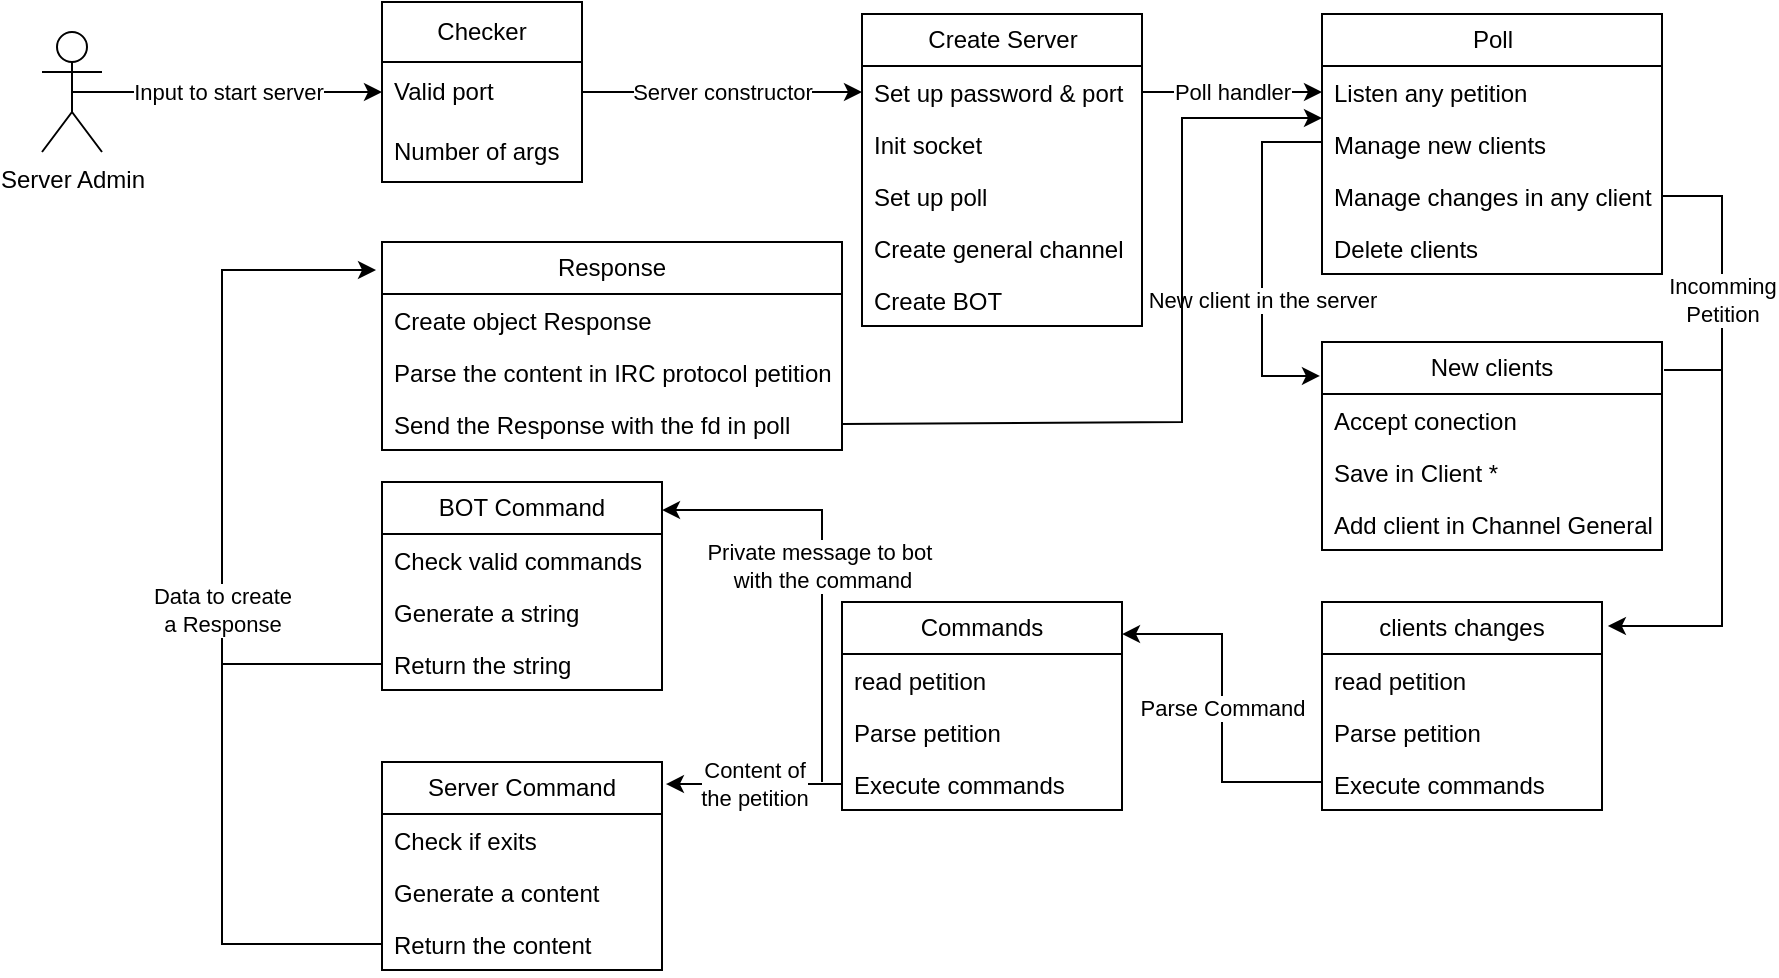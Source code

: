 <mxfile version="23.1.3" type="device" pages="2">
  <diagram name="Page-1" id="c4acf3e9-155e-7222-9cf6-157b1a14988f">
    <mxGraphModel dx="1597" dy="1075" grid="1" gridSize="10" guides="1" tooltips="1" connect="1" arrows="1" fold="1" page="1" pageScale="1" pageWidth="850" pageHeight="1100" background="none" math="0" shadow="0">
      <root>
        <mxCell id="0" />
        <mxCell id="1" parent="0" />
        <mxCell id="jGfTrcdJ5feDMVLRjqWQ-4" value="Checker" style="swimlane;fontStyle=0;childLayout=stackLayout;horizontal=1;startSize=30;horizontalStack=0;resizeParent=1;resizeParentMax=0;resizeLast=0;collapsible=1;marginBottom=0;whiteSpace=wrap;html=1;" parent="1" vertex="1">
          <mxGeometry x="200" width="100" height="90" as="geometry" />
        </mxCell>
        <mxCell id="jGfTrcdJ5feDMVLRjqWQ-5" value="Valid port" style="text;strokeColor=none;fillColor=none;align=left;verticalAlign=middle;spacingLeft=4;spacingRight=4;overflow=hidden;points=[[0,0.5],[1,0.5]];portConstraint=eastwest;rotatable=0;whiteSpace=wrap;html=1;" parent="jGfTrcdJ5feDMVLRjqWQ-4" vertex="1">
          <mxGeometry y="30" width="100" height="30" as="geometry" />
        </mxCell>
        <mxCell id="jGfTrcdJ5feDMVLRjqWQ-6" value="Number of args" style="text;strokeColor=none;fillColor=none;align=left;verticalAlign=middle;spacingLeft=4;spacingRight=4;overflow=hidden;points=[[0,0.5],[1,0.5]];portConstraint=eastwest;rotatable=0;whiteSpace=wrap;html=1;" parent="jGfTrcdJ5feDMVLRjqWQ-4" vertex="1">
          <mxGeometry y="60" width="100" height="30" as="geometry" />
        </mxCell>
        <mxCell id="jGfTrcdJ5feDMVLRjqWQ-9" value="Create Server" style="swimlane;fontStyle=0;childLayout=stackLayout;horizontal=1;startSize=26;fillColor=none;horizontalStack=0;resizeParent=1;resizeParentMax=0;resizeLast=0;collapsible=1;marginBottom=0;html=1;" parent="1" vertex="1">
          <mxGeometry x="440" y="6" width="140" height="156" as="geometry" />
        </mxCell>
        <mxCell id="jGfTrcdJ5feDMVLRjqWQ-10" value="Set up password &amp;amp; port" style="text;strokeColor=none;fillColor=none;align=left;verticalAlign=top;spacingLeft=4;spacingRight=4;overflow=hidden;rotatable=0;points=[[0,0.5],[1,0.5]];portConstraint=eastwest;whiteSpace=wrap;html=1;" parent="jGfTrcdJ5feDMVLRjqWQ-9" vertex="1">
          <mxGeometry y="26" width="140" height="26" as="geometry" />
        </mxCell>
        <mxCell id="jGfTrcdJ5feDMVLRjqWQ-11" value="Init socket" style="text;strokeColor=none;fillColor=none;align=left;verticalAlign=top;spacingLeft=4;spacingRight=4;overflow=hidden;rotatable=0;points=[[0,0.5],[1,0.5]];portConstraint=eastwest;whiteSpace=wrap;html=1;" parent="jGfTrcdJ5feDMVLRjqWQ-9" vertex="1">
          <mxGeometry y="52" width="140" height="26" as="geometry" />
        </mxCell>
        <mxCell id="RbhIO9OzXU249JLlQ2tL-1" value="Set up poll" style="text;strokeColor=none;fillColor=none;align=left;verticalAlign=top;spacingLeft=4;spacingRight=4;overflow=hidden;rotatable=0;points=[[0,0.5],[1,0.5]];portConstraint=eastwest;whiteSpace=wrap;html=1;" vertex="1" parent="jGfTrcdJ5feDMVLRjqWQ-9">
          <mxGeometry y="78" width="140" height="26" as="geometry" />
        </mxCell>
        <mxCell id="RbhIO9OzXU249JLlQ2tL-2" value="Create general channel" style="text;strokeColor=none;fillColor=none;align=left;verticalAlign=top;spacingLeft=4;spacingRight=4;overflow=hidden;rotatable=0;points=[[0,0.5],[1,0.5]];portConstraint=eastwest;whiteSpace=wrap;html=1;" vertex="1" parent="jGfTrcdJ5feDMVLRjqWQ-9">
          <mxGeometry y="104" width="140" height="26" as="geometry" />
        </mxCell>
        <mxCell id="RbhIO9OzXU249JLlQ2tL-3" value="Create BOT" style="text;strokeColor=none;fillColor=none;align=left;verticalAlign=top;spacingLeft=4;spacingRight=4;overflow=hidden;rotatable=0;points=[[0,0.5],[1,0.5]];portConstraint=eastwest;whiteSpace=wrap;html=1;" vertex="1" parent="jGfTrcdJ5feDMVLRjqWQ-9">
          <mxGeometry y="130" width="140" height="26" as="geometry" />
        </mxCell>
        <mxCell id="jGfTrcdJ5feDMVLRjqWQ-13" value="" style="endArrow=classic;html=1;rounded=0;exitX=1;exitY=0.5;exitDx=0;exitDy=0;entryX=0;entryY=0.5;entryDx=0;entryDy=0;" parent="1" source="jGfTrcdJ5feDMVLRjqWQ-5" target="jGfTrcdJ5feDMVLRjqWQ-10" edge="1">
          <mxGeometry relative="1" as="geometry">
            <mxPoint x="310" y="170" as="sourcePoint" />
            <mxPoint x="410" y="170" as="targetPoint" />
          </mxGeometry>
        </mxCell>
        <mxCell id="jGfTrcdJ5feDMVLRjqWQ-14" value="Server constructor" style="edgeLabel;resizable=0;html=1;align=center;verticalAlign=middle;" parent="jGfTrcdJ5feDMVLRjqWQ-13" connectable="0" vertex="1">
          <mxGeometry relative="1" as="geometry" />
        </mxCell>
        <mxCell id="jGfTrcdJ5feDMVLRjqWQ-15" value="Server Admin" style="shape=umlActor;verticalLabelPosition=bottom;verticalAlign=top;html=1;outlineConnect=0;" parent="1" vertex="1">
          <mxGeometry x="30" y="15" width="30" height="60" as="geometry" />
        </mxCell>
        <mxCell id="jGfTrcdJ5feDMVLRjqWQ-16" value="" style="endArrow=classic;html=1;rounded=0;exitX=0.5;exitY=0.5;exitDx=0;exitDy=0;exitPerimeter=0;entryX=0;entryY=0.5;entryDx=0;entryDy=0;" parent="1" source="jGfTrcdJ5feDMVLRjqWQ-15" target="jGfTrcdJ5feDMVLRjqWQ-5" edge="1">
          <mxGeometry relative="1" as="geometry">
            <mxPoint x="380" y="230" as="sourcePoint" />
            <mxPoint x="480" y="230" as="targetPoint" />
          </mxGeometry>
        </mxCell>
        <mxCell id="jGfTrcdJ5feDMVLRjqWQ-17" value="Input to start server" style="edgeLabel;resizable=0;html=1;align=center;verticalAlign=middle;" parent="jGfTrcdJ5feDMVLRjqWQ-16" connectable="0" vertex="1">
          <mxGeometry relative="1" as="geometry" />
        </mxCell>
        <mxCell id="RbhIO9OzXU249JLlQ2tL-15" value="Poll" style="swimlane;fontStyle=0;childLayout=stackLayout;horizontal=1;startSize=26;fillColor=none;horizontalStack=0;resizeParent=1;resizeParentMax=0;resizeLast=0;collapsible=1;marginBottom=0;html=1;" vertex="1" parent="1">
          <mxGeometry x="670" y="6" width="170" height="130" as="geometry" />
        </mxCell>
        <mxCell id="RbhIO9OzXU249JLlQ2tL-16" value="Listen any petition" style="text;strokeColor=none;fillColor=none;align=left;verticalAlign=top;spacingLeft=4;spacingRight=4;overflow=hidden;rotatable=0;points=[[0,0.5],[1,0.5]];portConstraint=eastwest;whiteSpace=wrap;html=1;" vertex="1" parent="RbhIO9OzXU249JLlQ2tL-15">
          <mxGeometry y="26" width="170" height="26" as="geometry" />
        </mxCell>
        <mxCell id="RbhIO9OzXU249JLlQ2tL-17" value="Manage new clients" style="text;strokeColor=none;fillColor=none;align=left;verticalAlign=top;spacingLeft=4;spacingRight=4;overflow=hidden;rotatable=0;points=[[0,0.5],[1,0.5]];portConstraint=eastwest;whiteSpace=wrap;html=1;" vertex="1" parent="RbhIO9OzXU249JLlQ2tL-15">
          <mxGeometry y="52" width="170" height="26" as="geometry" />
        </mxCell>
        <mxCell id="RbhIO9OzXU249JLlQ2tL-18" value="Manage changes in any client" style="text;strokeColor=none;fillColor=none;align=left;verticalAlign=top;spacingLeft=4;spacingRight=4;overflow=hidden;rotatable=0;points=[[0,0.5],[1,0.5]];portConstraint=eastwest;whiteSpace=wrap;html=1;" vertex="1" parent="RbhIO9OzXU249JLlQ2tL-15">
          <mxGeometry y="78" width="170" height="26" as="geometry" />
        </mxCell>
        <mxCell id="RbhIO9OzXU249JLlQ2tL-19" value="Delete clients" style="text;strokeColor=none;fillColor=none;align=left;verticalAlign=top;spacingLeft=4;spacingRight=4;overflow=hidden;rotatable=0;points=[[0,0.5],[1,0.5]];portConstraint=eastwest;whiteSpace=wrap;html=1;" vertex="1" parent="RbhIO9OzXU249JLlQ2tL-15">
          <mxGeometry y="104" width="170" height="26" as="geometry" />
        </mxCell>
        <mxCell id="RbhIO9OzXU249JLlQ2tL-22" value="" style="endArrow=classic;html=1;rounded=0;exitX=1;exitY=0.5;exitDx=0;exitDy=0;entryX=0;entryY=0.5;entryDx=0;entryDy=0;" edge="1" parent="1" source="jGfTrcdJ5feDMVLRjqWQ-10" target="RbhIO9OzXU249JLlQ2tL-16">
          <mxGeometry relative="1" as="geometry">
            <mxPoint x="360" y="380" as="sourcePoint" />
            <mxPoint x="460" y="380" as="targetPoint" />
          </mxGeometry>
        </mxCell>
        <mxCell id="RbhIO9OzXU249JLlQ2tL-23" value="Poll handler" style="edgeLabel;resizable=0;html=1;;align=center;verticalAlign=middle;" connectable="0" vertex="1" parent="RbhIO9OzXU249JLlQ2tL-22">
          <mxGeometry relative="1" as="geometry" />
        </mxCell>
        <mxCell id="RbhIO9OzXU249JLlQ2tL-24" value="New clients" style="swimlane;fontStyle=0;childLayout=stackLayout;horizontal=1;startSize=26;fillColor=none;horizontalStack=0;resizeParent=1;resizeParentMax=0;resizeLast=0;collapsible=1;marginBottom=0;whiteSpace=wrap;html=1;" vertex="1" parent="1">
          <mxGeometry x="670" y="170" width="170" height="104" as="geometry" />
        </mxCell>
        <mxCell id="RbhIO9OzXU249JLlQ2tL-25" value="Accept conection" style="text;strokeColor=none;fillColor=none;align=left;verticalAlign=top;spacingLeft=4;spacingRight=4;overflow=hidden;rotatable=0;points=[[0,0.5],[1,0.5]];portConstraint=eastwest;whiteSpace=wrap;html=1;" vertex="1" parent="RbhIO9OzXU249JLlQ2tL-24">
          <mxGeometry y="26" width="170" height="26" as="geometry" />
        </mxCell>
        <mxCell id="RbhIO9OzXU249JLlQ2tL-26" value="Save in Client *" style="text;strokeColor=none;fillColor=none;align=left;verticalAlign=top;spacingLeft=4;spacingRight=4;overflow=hidden;rotatable=0;points=[[0,0.5],[1,0.5]];portConstraint=eastwest;whiteSpace=wrap;html=1;" vertex="1" parent="RbhIO9OzXU249JLlQ2tL-24">
          <mxGeometry y="52" width="170" height="26" as="geometry" />
        </mxCell>
        <mxCell id="RbhIO9OzXU249JLlQ2tL-27" value="Add client in Channel General" style="text;strokeColor=none;fillColor=none;align=left;verticalAlign=top;spacingLeft=4;spacingRight=4;overflow=hidden;rotatable=0;points=[[0,0.5],[1,0.5]];portConstraint=eastwest;whiteSpace=wrap;html=1;" vertex="1" parent="RbhIO9OzXU249JLlQ2tL-24">
          <mxGeometry y="78" width="170" height="26" as="geometry" />
        </mxCell>
        <mxCell id="RbhIO9OzXU249JLlQ2tL-29" value="clients changes" style="swimlane;fontStyle=0;childLayout=stackLayout;horizontal=1;startSize=26;fillColor=none;horizontalStack=0;resizeParent=1;resizeParentMax=0;resizeLast=0;collapsible=1;marginBottom=0;whiteSpace=wrap;html=1;" vertex="1" parent="1">
          <mxGeometry x="670" y="300" width="140" height="104" as="geometry" />
        </mxCell>
        <mxCell id="RbhIO9OzXU249JLlQ2tL-30" value="read petition" style="text;strokeColor=none;fillColor=none;align=left;verticalAlign=top;spacingLeft=4;spacingRight=4;overflow=hidden;rotatable=0;points=[[0,0.5],[1,0.5]];portConstraint=eastwest;whiteSpace=wrap;html=1;" vertex="1" parent="RbhIO9OzXU249JLlQ2tL-29">
          <mxGeometry y="26" width="140" height="26" as="geometry" />
        </mxCell>
        <mxCell id="RbhIO9OzXU249JLlQ2tL-31" value="Parse petition" style="text;strokeColor=none;fillColor=none;align=left;verticalAlign=top;spacingLeft=4;spacingRight=4;overflow=hidden;rotatable=0;points=[[0,0.5],[1,0.5]];portConstraint=eastwest;whiteSpace=wrap;html=1;" vertex="1" parent="RbhIO9OzXU249JLlQ2tL-29">
          <mxGeometry y="52" width="140" height="26" as="geometry" />
        </mxCell>
        <mxCell id="RbhIO9OzXU249JLlQ2tL-37" value="Execute commands" style="text;strokeColor=none;fillColor=none;align=left;verticalAlign=top;spacingLeft=4;spacingRight=4;overflow=hidden;rotatable=0;points=[[0,0.5],[1,0.5]];portConstraint=eastwest;whiteSpace=wrap;html=1;" vertex="1" parent="RbhIO9OzXU249JLlQ2tL-29">
          <mxGeometry y="78" width="140" height="26" as="geometry" />
        </mxCell>
        <mxCell id="RbhIO9OzXU249JLlQ2tL-33" value="" style="endArrow=classic;html=1;rounded=0;exitX=1;exitY=0.5;exitDx=0;exitDy=0;entryX=1.021;entryY=0.115;entryDx=0;entryDy=0;entryPerimeter=0;" edge="1" parent="1" source="RbhIO9OzXU249JLlQ2tL-18" target="RbhIO9OzXU249JLlQ2tL-29">
          <mxGeometry relative="1" as="geometry">
            <mxPoint x="370" y="420" as="sourcePoint" />
            <mxPoint x="470" y="420" as="targetPoint" />
            <Array as="points">
              <mxPoint x="870" y="97" />
              <mxPoint x="870" y="280" />
              <mxPoint x="870" y="312" />
            </Array>
          </mxGeometry>
        </mxCell>
        <mxCell id="RbhIO9OzXU249JLlQ2tL-34" value="Incomming&lt;br&gt;Petition" style="edgeLabel;resizable=0;html=1;;align=center;verticalAlign=middle;" connectable="0" vertex="1" parent="RbhIO9OzXU249JLlQ2tL-33">
          <mxGeometry relative="1" as="geometry">
            <mxPoint y="-69" as="offset" />
          </mxGeometry>
        </mxCell>
        <mxCell id="RbhIO9OzXU249JLlQ2tL-35" value="" style="endArrow=classic;html=1;rounded=0;entryX=-0.006;entryY=0.163;entryDx=0;entryDy=0;entryPerimeter=0;" edge="1" parent="1" target="RbhIO9OzXU249JLlQ2tL-24">
          <mxGeometry relative="1" as="geometry">
            <mxPoint x="670" y="70" as="sourcePoint" />
            <mxPoint x="670" y="209" as="targetPoint" />
            <Array as="points">
              <mxPoint x="640" y="70" />
              <mxPoint x="640" y="163" />
              <mxPoint x="640" y="187" />
            </Array>
          </mxGeometry>
        </mxCell>
        <mxCell id="RbhIO9OzXU249JLlQ2tL-36" value="New client in the server" style="edgeLabel;resizable=0;html=1;;align=center;verticalAlign=middle;" connectable="0" vertex="1" parent="RbhIO9OzXU249JLlQ2tL-35">
          <mxGeometry relative="1" as="geometry">
            <mxPoint y="21" as="offset" />
          </mxGeometry>
        </mxCell>
        <mxCell id="RbhIO9OzXU249JLlQ2tL-38" value="Commands" style="swimlane;fontStyle=0;childLayout=stackLayout;horizontal=1;startSize=26;fillColor=none;horizontalStack=0;resizeParent=1;resizeParentMax=0;resizeLast=0;collapsible=1;marginBottom=0;whiteSpace=wrap;html=1;" vertex="1" parent="1">
          <mxGeometry x="430" y="300" width="140" height="104" as="geometry" />
        </mxCell>
        <mxCell id="RbhIO9OzXU249JLlQ2tL-39" value="read petition" style="text;strokeColor=none;fillColor=none;align=left;verticalAlign=top;spacingLeft=4;spacingRight=4;overflow=hidden;rotatable=0;points=[[0,0.5],[1,0.5]];portConstraint=eastwest;whiteSpace=wrap;html=1;" vertex="1" parent="RbhIO9OzXU249JLlQ2tL-38">
          <mxGeometry y="26" width="140" height="26" as="geometry" />
        </mxCell>
        <mxCell id="RbhIO9OzXU249JLlQ2tL-40" value="Parse petition" style="text;strokeColor=none;fillColor=none;align=left;verticalAlign=top;spacingLeft=4;spacingRight=4;overflow=hidden;rotatable=0;points=[[0,0.5],[1,0.5]];portConstraint=eastwest;whiteSpace=wrap;html=1;" vertex="1" parent="RbhIO9OzXU249JLlQ2tL-38">
          <mxGeometry y="52" width="140" height="26" as="geometry" />
        </mxCell>
        <mxCell id="RbhIO9OzXU249JLlQ2tL-41" value="Execute commands" style="text;strokeColor=none;fillColor=none;align=left;verticalAlign=top;spacingLeft=4;spacingRight=4;overflow=hidden;rotatable=0;points=[[0,0.5],[1,0.5]];portConstraint=eastwest;whiteSpace=wrap;html=1;" vertex="1" parent="RbhIO9OzXU249JLlQ2tL-38">
          <mxGeometry y="78" width="140" height="26" as="geometry" />
        </mxCell>
        <mxCell id="RbhIO9OzXU249JLlQ2tL-43" value="" style="endArrow=none;html=1;rounded=0;entryX=1.006;entryY=0.135;entryDx=0;entryDy=0;entryPerimeter=0;" edge="1" parent="1" target="RbhIO9OzXU249JLlQ2tL-24">
          <mxGeometry width="50" height="50" relative="1" as="geometry">
            <mxPoint x="870" y="184" as="sourcePoint" />
            <mxPoint x="450" y="390" as="targetPoint" />
          </mxGeometry>
        </mxCell>
        <mxCell id="RbhIO9OzXU249JLlQ2tL-44" value="BOT Command" style="swimlane;fontStyle=0;childLayout=stackLayout;horizontal=1;startSize=26;fillColor=none;horizontalStack=0;resizeParent=1;resizeParentMax=0;resizeLast=0;collapsible=1;marginBottom=0;whiteSpace=wrap;html=1;" vertex="1" parent="1">
          <mxGeometry x="200" y="240" width="140" height="104" as="geometry" />
        </mxCell>
        <mxCell id="RbhIO9OzXU249JLlQ2tL-45" value="Check valid commands" style="text;strokeColor=none;fillColor=none;align=left;verticalAlign=top;spacingLeft=4;spacingRight=4;overflow=hidden;rotatable=0;points=[[0,0.5],[1,0.5]];portConstraint=eastwest;whiteSpace=wrap;html=1;" vertex="1" parent="RbhIO9OzXU249JLlQ2tL-44">
          <mxGeometry y="26" width="140" height="26" as="geometry" />
        </mxCell>
        <mxCell id="RbhIO9OzXU249JLlQ2tL-46" value="Generate a string" style="text;strokeColor=none;fillColor=none;align=left;verticalAlign=top;spacingLeft=4;spacingRight=4;overflow=hidden;rotatable=0;points=[[0,0.5],[1,0.5]];portConstraint=eastwest;whiteSpace=wrap;html=1;" vertex="1" parent="RbhIO9OzXU249JLlQ2tL-44">
          <mxGeometry y="52" width="140" height="26" as="geometry" />
        </mxCell>
        <mxCell id="RbhIO9OzXU249JLlQ2tL-47" value="Return the string" style="text;strokeColor=none;fillColor=none;align=left;verticalAlign=top;spacingLeft=4;spacingRight=4;overflow=hidden;rotatable=0;points=[[0,0.5],[1,0.5]];portConstraint=eastwest;whiteSpace=wrap;html=1;" vertex="1" parent="RbhIO9OzXU249JLlQ2tL-44">
          <mxGeometry y="78" width="140" height="26" as="geometry" />
        </mxCell>
        <mxCell id="RbhIO9OzXU249JLlQ2tL-48" value="Server Command" style="swimlane;fontStyle=0;childLayout=stackLayout;horizontal=1;startSize=26;fillColor=none;horizontalStack=0;resizeParent=1;resizeParentMax=0;resizeLast=0;collapsible=1;marginBottom=0;whiteSpace=wrap;html=1;" vertex="1" parent="1">
          <mxGeometry x="200" y="380" width="140" height="104" as="geometry" />
        </mxCell>
        <mxCell id="RbhIO9OzXU249JLlQ2tL-49" value="Check if exits" style="text;strokeColor=none;fillColor=none;align=left;verticalAlign=top;spacingLeft=4;spacingRight=4;overflow=hidden;rotatable=0;points=[[0,0.5],[1,0.5]];portConstraint=eastwest;whiteSpace=wrap;html=1;" vertex="1" parent="RbhIO9OzXU249JLlQ2tL-48">
          <mxGeometry y="26" width="140" height="26" as="geometry" />
        </mxCell>
        <mxCell id="RbhIO9OzXU249JLlQ2tL-50" value="Generate a content" style="text;strokeColor=none;fillColor=none;align=left;verticalAlign=top;spacingLeft=4;spacingRight=4;overflow=hidden;rotatable=0;points=[[0,0.5],[1,0.5]];portConstraint=eastwest;whiteSpace=wrap;html=1;" vertex="1" parent="RbhIO9OzXU249JLlQ2tL-48">
          <mxGeometry y="52" width="140" height="26" as="geometry" />
        </mxCell>
        <mxCell id="RbhIO9OzXU249JLlQ2tL-51" value="Return the content" style="text;strokeColor=none;fillColor=none;align=left;verticalAlign=top;spacingLeft=4;spacingRight=4;overflow=hidden;rotatable=0;points=[[0,0.5],[1,0.5]];portConstraint=eastwest;whiteSpace=wrap;html=1;" vertex="1" parent="RbhIO9OzXU249JLlQ2tL-48">
          <mxGeometry y="78" width="140" height="26" as="geometry" />
        </mxCell>
        <mxCell id="RbhIO9OzXU249JLlQ2tL-52" value="" style="endArrow=classic;html=1;rounded=0;entryX=1;entryY=0.154;entryDx=0;entryDy=0;entryPerimeter=0;" edge="1" parent="1" target="RbhIO9OzXU249JLlQ2tL-38">
          <mxGeometry relative="1" as="geometry">
            <mxPoint x="670" y="390" as="sourcePoint" />
            <mxPoint x="470" y="420" as="targetPoint" />
            <Array as="points">
              <mxPoint x="620" y="390" />
              <mxPoint x="620" y="316" />
            </Array>
          </mxGeometry>
        </mxCell>
        <mxCell id="RbhIO9OzXU249JLlQ2tL-53" value="Parse Command" style="edgeLabel;resizable=0;html=1;;align=center;verticalAlign=middle;" connectable="0" vertex="1" parent="RbhIO9OzXU249JLlQ2tL-52">
          <mxGeometry relative="1" as="geometry" />
        </mxCell>
        <mxCell id="RbhIO9OzXU249JLlQ2tL-54" value="" style="endArrow=classic;html=1;rounded=0;exitX=0;exitY=0.5;exitDx=0;exitDy=0;entryX=1.014;entryY=0.106;entryDx=0;entryDy=0;entryPerimeter=0;" edge="1" parent="1" source="RbhIO9OzXU249JLlQ2tL-41" target="RbhIO9OzXU249JLlQ2tL-48">
          <mxGeometry relative="1" as="geometry">
            <mxPoint x="370" y="420" as="sourcePoint" />
            <mxPoint x="470" y="420" as="targetPoint" />
          </mxGeometry>
        </mxCell>
        <mxCell id="RbhIO9OzXU249JLlQ2tL-55" value="Content of&lt;br&gt;the petition" style="edgeLabel;resizable=0;html=1;;align=center;verticalAlign=middle;" connectable="0" vertex="1" parent="RbhIO9OzXU249JLlQ2tL-54">
          <mxGeometry relative="1" as="geometry" />
        </mxCell>
        <mxCell id="RbhIO9OzXU249JLlQ2tL-56" value="" style="endArrow=classic;html=1;rounded=0;entryX=1;entryY=0.135;entryDx=0;entryDy=0;entryPerimeter=0;" edge="1" parent="1" target="RbhIO9OzXU249JLlQ2tL-44">
          <mxGeometry relative="1" as="geometry">
            <mxPoint x="420" y="390" as="sourcePoint" />
            <mxPoint x="470" y="420" as="targetPoint" />
            <Array as="points">
              <mxPoint x="420" y="254" />
            </Array>
          </mxGeometry>
        </mxCell>
        <mxCell id="RbhIO9OzXU249JLlQ2tL-57" value="Private message to bot&amp;nbsp;&lt;br&gt;with the command" style="edgeLabel;resizable=0;html=1;;align=center;verticalAlign=middle;" connectable="0" vertex="1" parent="RbhIO9OzXU249JLlQ2tL-56">
          <mxGeometry relative="1" as="geometry" />
        </mxCell>
        <mxCell id="RbhIO9OzXU249JLlQ2tL-58" value="Response" style="swimlane;fontStyle=0;childLayout=stackLayout;horizontal=1;startSize=26;fillColor=none;horizontalStack=0;resizeParent=1;resizeParentMax=0;resizeLast=0;collapsible=1;marginBottom=0;whiteSpace=wrap;html=1;" vertex="1" parent="1">
          <mxGeometry x="200" y="120" width="230" height="104" as="geometry" />
        </mxCell>
        <mxCell id="RbhIO9OzXU249JLlQ2tL-59" value="Create object Response" style="text;strokeColor=none;fillColor=none;align=left;verticalAlign=top;spacingLeft=4;spacingRight=4;overflow=hidden;rotatable=0;points=[[0,0.5],[1,0.5]];portConstraint=eastwest;whiteSpace=wrap;html=1;" vertex="1" parent="RbhIO9OzXU249JLlQ2tL-58">
          <mxGeometry y="26" width="230" height="26" as="geometry" />
        </mxCell>
        <mxCell id="RbhIO9OzXU249JLlQ2tL-60" value="Parse the content in IRC protocol petition" style="text;strokeColor=none;fillColor=none;align=left;verticalAlign=top;spacingLeft=4;spacingRight=4;overflow=hidden;rotatable=0;points=[[0,0.5],[1,0.5]];portConstraint=eastwest;whiteSpace=wrap;html=1;" vertex="1" parent="RbhIO9OzXU249JLlQ2tL-58">
          <mxGeometry y="52" width="230" height="26" as="geometry" />
        </mxCell>
        <mxCell id="RbhIO9OzXU249JLlQ2tL-61" value="Send the Response with the fd in poll" style="text;strokeColor=none;fillColor=none;align=left;verticalAlign=top;spacingLeft=4;spacingRight=4;overflow=hidden;rotatable=0;points=[[0,0.5],[1,0.5]];portConstraint=eastwest;whiteSpace=wrap;html=1;" vertex="1" parent="RbhIO9OzXU249JLlQ2tL-58">
          <mxGeometry y="78" width="230" height="26" as="geometry" />
        </mxCell>
        <mxCell id="RbhIO9OzXU249JLlQ2tL-62" value="" style="endArrow=classic;html=1;rounded=0;entryX=-0.013;entryY=0.135;entryDx=0;entryDy=0;entryPerimeter=0;exitX=0;exitY=0.5;exitDx=0;exitDy=0;" edge="1" parent="1" source="RbhIO9OzXU249JLlQ2tL-51" target="RbhIO9OzXU249JLlQ2tL-58">
          <mxGeometry relative="1" as="geometry">
            <mxPoint x="370" y="420" as="sourcePoint" />
            <mxPoint x="470" y="420" as="targetPoint" />
            <Array as="points">
              <mxPoint x="120" y="471" />
              <mxPoint x="120" y="300" />
              <mxPoint x="120" y="134" />
            </Array>
          </mxGeometry>
        </mxCell>
        <mxCell id="RbhIO9OzXU249JLlQ2tL-63" value="Data to create&lt;br&gt;a Response" style="edgeLabel;resizable=0;html=1;;align=center;verticalAlign=middle;" connectable="0" vertex="1" parent="RbhIO9OzXU249JLlQ2tL-62">
          <mxGeometry relative="1" as="geometry" />
        </mxCell>
        <mxCell id="RbhIO9OzXU249JLlQ2tL-64" value="" style="endArrow=none;html=1;rounded=0;entryX=0;entryY=0.5;entryDx=0;entryDy=0;" edge="1" parent="1" target="RbhIO9OzXU249JLlQ2tL-47">
          <mxGeometry width="50" height="50" relative="1" as="geometry">
            <mxPoint x="120" y="331" as="sourcePoint" />
            <mxPoint x="450" y="390" as="targetPoint" />
          </mxGeometry>
        </mxCell>
        <mxCell id="RbhIO9OzXU249JLlQ2tL-65" value="" style="endArrow=classic;html=1;rounded=0;exitX=1;exitY=0.5;exitDx=0;exitDy=0;entryX=0;entryY=0;entryDx=0;entryDy=0;entryPerimeter=0;" edge="1" parent="1" source="RbhIO9OzXU249JLlQ2tL-61" target="RbhIO9OzXU249JLlQ2tL-17">
          <mxGeometry width="50" height="50" relative="1" as="geometry">
            <mxPoint x="400" y="440" as="sourcePoint" />
            <mxPoint x="450" y="390" as="targetPoint" />
            <Array as="points">
              <mxPoint x="600" y="210" />
              <mxPoint x="600" y="58" />
            </Array>
          </mxGeometry>
        </mxCell>
      </root>
    </mxGraphModel>
  </diagram>
  <diagram id="dbWHpDLhosXFstYSYOos" name="Page-2">
    <mxGraphModel dx="1532" dy="1075" grid="1" gridSize="10" guides="1" tooltips="1" connect="1" arrows="1" fold="1" page="1" pageScale="1" pageWidth="850" pageHeight="1100" math="0" shadow="0">
      <root>
        <mxCell id="0" />
        <mxCell id="1" parent="0" />
        <mxCell id="HPHDBsMgWh7JeEcb7n9U-2" value="Server" style="swimlane;fontStyle=1;align=center;verticalAlign=top;childLayout=stackLayout;horizontal=1;startSize=26;horizontalStack=0;resizeParent=1;resizeParentMax=0;resizeLast=0;collapsible=1;marginBottom=0;whiteSpace=wrap;html=1;" parent="1" vertex="1">
          <mxGeometry x="650" y="10" width="190" height="294" as="geometry" />
        </mxCell>
        <mxCell id="HPHDBsMgWh7JeEcb7n9U-3" value="+ _password: std::string" style="text;strokeColor=none;fillColor=none;align=left;verticalAlign=top;spacingLeft=4;spacingRight=4;overflow=hidden;rotatable=0;points=[[0,0.5],[1,0.5]];portConstraint=eastwest;whiteSpace=wrap;html=1;" parent="HPHDBsMgWh7JeEcb7n9U-2" vertex="1">
          <mxGeometry y="26" width="190" height="26" as="geometry" />
        </mxCell>
        <mxCell id="HPHDBsMgWh7JeEcb7n9U-6" value="+ _port: int" style="text;strokeColor=none;fillColor=none;align=left;verticalAlign=top;spacingLeft=4;spacingRight=4;overflow=hidden;rotatable=0;points=[[0,0.5],[1,0.5]];portConstraint=eastwest;whiteSpace=wrap;html=1;" parent="HPHDBsMgWh7JeEcb7n9U-2" vertex="1">
          <mxGeometry y="52" width="190" height="26" as="geometry" />
        </mxCell>
        <mxCell id="HPHDBsMgWh7JeEcb7n9U-8" value="+ _socket_fd: int" style="text;strokeColor=none;fillColor=none;align=left;verticalAlign=top;spacingLeft=4;spacingRight=4;overflow=hidden;rotatable=0;points=[[0,0.5],[1,0.5]];portConstraint=eastwest;whiteSpace=wrap;html=1;" parent="HPHDBsMgWh7JeEcb7n9U-2" vertex="1">
          <mxGeometry y="78" width="190" height="26" as="geometry" />
        </mxCell>
        <mxCell id="q0GfkX4fyOKWaseABQK0-30" value="+ _clientFd: int" style="text;strokeColor=none;fillColor=none;align=left;verticalAlign=top;spacingLeft=4;spacingRight=4;overflow=hidden;rotatable=0;points=[[0,0.5],[1,0.5]];portConstraint=eastwest;whiteSpace=wrap;html=1;" vertex="1" parent="HPHDBsMgWh7JeEcb7n9U-2">
          <mxGeometry y="104" width="190" height="26" as="geometry" />
        </mxCell>
        <mxCell id="q0GfkX4fyOKWaseABQK0-37" value="+ _client: Client" style="text;strokeColor=none;fillColor=none;align=left;verticalAlign=top;spacingLeft=4;spacingRight=4;overflow=hidden;rotatable=0;points=[[0,0.5],[1,0.5]];portConstraint=eastwest;whiteSpace=wrap;html=1;" vertex="1" parent="HPHDBsMgWh7JeEcb7n9U-2">
          <mxGeometry y="130" width="190" height="26" as="geometry" />
        </mxCell>
        <mxCell id="q0GfkX4fyOKWaseABQK0-36" value="+ _commands: Commands" style="text;strokeColor=none;fillColor=none;align=left;verticalAlign=top;spacingLeft=4;spacingRight=4;overflow=hidden;rotatable=0;points=[[0,0.5],[1,0.5]];portConstraint=eastwest;whiteSpace=wrap;html=1;" vertex="1" parent="HPHDBsMgWh7JeEcb7n9U-2">
          <mxGeometry y="156" width="190" height="26" as="geometry" />
        </mxCell>
        <mxCell id="HPHDBsMgWh7JeEcb7n9U-4" value="" style="line;strokeWidth=1;fillColor=none;align=left;verticalAlign=middle;spacingTop=-1;spacingLeft=3;spacingRight=3;rotatable=0;labelPosition=right;points=[];portConstraint=eastwest;strokeColor=inherit;" parent="HPHDBsMgWh7JeEcb7n9U-2" vertex="1">
          <mxGeometry y="182" width="190" height="8" as="geometry" />
        </mxCell>
        <mxCell id="HPHDBsMgWh7JeEcb7n9U-5" value="+ getPort(): const int" style="text;strokeColor=none;fillColor=none;align=left;verticalAlign=top;spacingLeft=4;spacingRight=4;overflow=hidden;rotatable=0;points=[[0,0.5],[1,0.5]];portConstraint=eastwest;whiteSpace=wrap;html=1;" parent="HPHDBsMgWh7JeEcb7n9U-2" vertex="1">
          <mxGeometry y="190" width="190" height="26" as="geometry" />
        </mxCell>
        <mxCell id="HPHDBsMgWh7JeEcb7n9U-9" value="+ getPassword(): const std::string" style="text;strokeColor=none;fillColor=none;align=left;verticalAlign=top;spacingLeft=4;spacingRight=4;overflow=hidden;rotatable=0;points=[[0,0.5],[1,0.5]];portConstraint=eastwest;whiteSpace=wrap;html=1;" parent="HPHDBsMgWh7JeEcb7n9U-2" vertex="1">
          <mxGeometry y="216" width="190" height="26" as="geometry" />
        </mxCell>
        <mxCell id="HPHDBsMgWh7JeEcb7n9U-10" value="+ createSocket(): void" style="text;strokeColor=none;fillColor=none;align=left;verticalAlign=top;spacingLeft=4;spacingRight=4;overflow=hidden;rotatable=0;points=[[0,0.5],[1,0.5]];portConstraint=eastwest;whiteSpace=wrap;html=1;" parent="HPHDBsMgWh7JeEcb7n9U-2" vertex="1">
          <mxGeometry y="242" width="190" height="26" as="geometry" />
        </mxCell>
        <mxCell id="HPHDBsMgWh7JeEcb7n9U-11" value="+ connectClient(): void" style="text;strokeColor=none;fillColor=none;align=left;verticalAlign=top;spacingLeft=4;spacingRight=4;overflow=hidden;rotatable=0;points=[[0,0.5],[1,0.5]];portConstraint=eastwest;whiteSpace=wrap;html=1;" parent="HPHDBsMgWh7JeEcb7n9U-2" vertex="1">
          <mxGeometry y="268" width="190" height="26" as="geometry" />
        </mxCell>
        <mxCell id="oy5aarTz5FnynjCRdIMX-1" value="Utils" style="swimlane;fontStyle=0;childLayout=stackLayout;horizontal=1;startSize=26;fillColor=none;horizontalStack=0;resizeParent=1;resizeParentMax=0;resizeLast=0;collapsible=1;marginBottom=0;whiteSpace=wrap;html=1;" parent="1" vertex="1">
          <mxGeometry x="40" y="40" width="170" height="104" as="geometry" />
        </mxCell>
        <mxCell id="oy5aarTz5FnynjCRdIMX-3" value="+ addFileLog(std::string): bool" style="text;strokeColor=none;fillColor=none;align=left;verticalAlign=top;spacingLeft=4;spacingRight=4;overflow=hidden;rotatable=0;points=[[0,0.5],[1,0.5]];portConstraint=eastwest;whiteSpace=wrap;html=1;" parent="oy5aarTz5FnynjCRdIMX-1" vertex="1">
          <mxGeometry y="26" width="170" height="26" as="geometry" />
        </mxCell>
        <mxCell id="oy5aarTz5FnynjCRdIMX-2" value="+ checkArgs(int, char**): void" style="text;strokeColor=none;fillColor=none;align=left;verticalAlign=top;spacingLeft=4;spacingRight=4;overflow=hidden;rotatable=0;points=[[0,0.5],[1,0.5]];portConstraint=eastwest;whiteSpace=wrap;html=1;" parent="oy5aarTz5FnynjCRdIMX-1" vertex="1">
          <mxGeometry y="52" width="170" height="26" as="geometry" />
        </mxCell>
        <mxCell id="oy5aarTz5FnynjCRdIMX-4" value="+ getTime(): std::string" style="text;strokeColor=none;fillColor=none;align=left;verticalAlign=top;spacingLeft=4;spacingRight=4;overflow=hidden;rotatable=0;points=[[0,0.5],[1,0.5]];portConstraint=eastwest;whiteSpace=wrap;html=1;" parent="oy5aarTz5FnynjCRdIMX-1" vertex="1">
          <mxGeometry y="78" width="170" height="26" as="geometry" />
        </mxCell>
        <mxCell id="tzfGVo_8U_7fYgzLjQKT-1" value="Client" style="swimlane;fontStyle=1;align=center;verticalAlign=top;childLayout=stackLayout;horizontal=1;startSize=26;horizontalStack=0;resizeParent=1;resizeParentMax=0;resizeLast=0;collapsible=1;marginBottom=0;whiteSpace=wrap;html=1;" parent="1" vertex="1">
          <mxGeometry x="440" y="10" width="170" height="190" as="geometry" />
        </mxCell>
        <mxCell id="tzfGVo_8U_7fYgzLjQKT-2" value="+ _authpass: bool" style="text;strokeColor=none;fillColor=none;align=left;verticalAlign=top;spacingLeft=4;spacingRight=4;overflow=hidden;rotatable=0;points=[[0,0.5],[1,0.5]];portConstraint=eastwest;whiteSpace=wrap;html=1;" parent="tzfGVo_8U_7fYgzLjQKT-1" vertex="1">
          <mxGeometry y="26" width="170" height="26" as="geometry" />
        </mxCell>
        <mxCell id="q0GfkX4fyOKWaseABQK0-26" value="+ _recvBuff: std::string" style="text;strokeColor=none;fillColor=none;align=left;verticalAlign=top;spacingLeft=4;spacingRight=4;overflow=hidden;rotatable=0;points=[[0,0.5],[1,0.5]];portConstraint=eastwest;whiteSpace=wrap;html=1;" vertex="1" parent="tzfGVo_8U_7fYgzLjQKT-1">
          <mxGeometry y="52" width="170" height="26" as="geometry" />
        </mxCell>
        <mxCell id="q0GfkX4fyOKWaseABQK0-27" value="+ _fd: int" style="text;strokeColor=none;fillColor=none;align=left;verticalAlign=top;spacingLeft=4;spacingRight=4;overflow=hidden;rotatable=0;points=[[0,0.5],[1,0.5]];portConstraint=eastwest;whiteSpace=wrap;html=1;" vertex="1" parent="tzfGVo_8U_7fYgzLjQKT-1">
          <mxGeometry y="78" width="170" height="26" as="geometry" />
        </mxCell>
        <mxCell id="tzfGVo_8U_7fYgzLjQKT-3" value="" style="line;strokeWidth=1;fillColor=none;align=left;verticalAlign=middle;spacingTop=-1;spacingLeft=3;spacingRight=3;rotatable=0;labelPosition=right;points=[];portConstraint=eastwest;strokeColor=inherit;" parent="tzfGVo_8U_7fYgzLjQKT-1" vertex="1">
          <mxGeometry y="104" width="170" height="8" as="geometry" />
        </mxCell>
        <mxCell id="tzfGVo_8U_7fYgzLjQKT-4" value="+ getAuthpass(): bool" style="text;strokeColor=none;fillColor=none;align=left;verticalAlign=top;spacingLeft=4;spacingRight=4;overflow=hidden;rotatable=0;points=[[0,0.5],[1,0.5]];portConstraint=eastwest;whiteSpace=wrap;html=1;" parent="tzfGVo_8U_7fYgzLjQKT-1" vertex="1">
          <mxGeometry y="112" width="170" height="26" as="geometry" />
        </mxCell>
        <mxCell id="q0GfkX4fyOKWaseABQK0-28" value="+ getRecvBuff(): std::string &amp;amp;" style="text;strokeColor=none;fillColor=none;align=left;verticalAlign=top;spacingLeft=4;spacingRight=4;overflow=hidden;rotatable=0;points=[[0,0.5],[1,0.5]];portConstraint=eastwest;whiteSpace=wrap;html=1;" vertex="1" parent="tzfGVo_8U_7fYgzLjQKT-1">
          <mxGeometry y="138" width="170" height="26" as="geometry" />
        </mxCell>
        <mxCell id="q0GfkX4fyOKWaseABQK0-29" value="+ get(): bool" style="text;strokeColor=none;fillColor=none;align=left;verticalAlign=top;spacingLeft=4;spacingRight=4;overflow=hidden;rotatable=0;points=[[0,0.5],[1,0.5]];portConstraint=eastwest;whiteSpace=wrap;html=1;" vertex="1" parent="tzfGVo_8U_7fYgzLjQKT-1">
          <mxGeometry y="164" width="170" height="26" as="geometry" />
        </mxCell>
        <mxCell id="q0GfkX4fyOKWaseABQK0-6" value="Commands" style="swimlane;fontStyle=1;align=center;verticalAlign=top;childLayout=stackLayout;horizontal=1;startSize=26;horizontalStack=0;resizeParent=1;resizeParentMax=0;resizeLast=0;collapsible=1;marginBottom=0;whiteSpace=wrap;html=1;" vertex="1" parent="1">
          <mxGeometry x="260" y="220" width="350" height="230" as="geometry" />
        </mxCell>
        <mxCell id="q0GfkX4fyOKWaseABQK0-7" value="+ _CMD: enum { PASS, MAX_CMD}" style="text;strokeColor=none;fillColor=none;align=left;verticalAlign=top;spacingLeft=4;spacingRight=4;overflow=hidden;rotatable=0;points=[[0,0.5],[1,0.5]];portConstraint=eastwest;whiteSpace=wrap;html=1;" vertex="1" parent="q0GfkX4fyOKWaseABQK0-6">
          <mxGeometry y="26" width="350" height="26" as="geometry" />
        </mxCell>
        <mxCell id="q0GfkX4fyOKWaseABQK0-11" value="+ commandMap: std::map&amp;lt;std::string, _CMD&amp;gt;" style="text;strokeColor=none;fillColor=none;align=left;verticalAlign=top;spacingLeft=4;spacingRight=4;overflow=hidden;rotatable=0;points=[[0,0.5],[1,0.5]];portConstraint=eastwest;whiteSpace=wrap;html=1;" vertex="1" parent="q0GfkX4fyOKWaseABQK0-6">
          <mxGeometry y="52" width="350" height="26" as="geometry" />
        </mxCell>
        <mxCell id="q0GfkX4fyOKWaseABQK0-17" value="+ typedef void" style="text;strokeColor=none;fillColor=none;align=left;verticalAlign=top;spacingLeft=4;spacingRight=4;overflow=hidden;rotatable=0;points=[[0,0.5],[1,0.5]];portConstraint=eastwest;whiteSpace=wrap;html=1;" vertex="1" parent="q0GfkX4fyOKWaseABQK0-6">
          <mxGeometry y="78" width="350" height="26" as="geometry" />
        </mxCell>
        <mxCell id="q0GfkX4fyOKWaseABQK0-18" value="+ typedef struct" style="text;strokeColor=none;fillColor=none;align=left;verticalAlign=top;spacingLeft=4;spacingRight=4;overflow=hidden;rotatable=0;points=[[0,0.5],[1,0.5]];portConstraint=eastwest;whiteSpace=wrap;html=1;" vertex="1" parent="q0GfkX4fyOKWaseABQK0-6">
          <mxGeometry y="104" width="350" height="26" as="geometry" />
        </mxCell>
        <mxCell id="q0GfkX4fyOKWaseABQK0-8" value="" style="line;strokeWidth=1;fillColor=none;align=left;verticalAlign=middle;spacingTop=-1;spacingLeft=3;spacingRight=3;rotatable=0;labelPosition=right;points=[];portConstraint=eastwest;strokeColor=inherit;" vertex="1" parent="q0GfkX4fyOKWaseABQK0-6">
          <mxGeometry y="130" width="350" height="8" as="geometry" />
        </mxCell>
        <mxCell id="q0GfkX4fyOKWaseABQK0-9" value="+ strToCmd(const std::string &amp;amp; cmd): _CMD" style="text;strokeColor=none;fillColor=none;align=left;verticalAlign=top;spacingLeft=4;spacingRight=4;overflow=hidden;rotatable=0;points=[[0,0.5],[1,0.5]];portConstraint=eastwest;whiteSpace=wrap;html=1;" vertex="1" parent="q0GfkX4fyOKWaseABQK0-6">
          <mxGeometry y="138" width="350" height="26" as="geometry" />
        </mxCell>
        <mxCell id="q0GfkX4fyOKWaseABQK0-24" value="const+ execPass(const std::string &amp;amp;command, const std::string &amp;amp;argument, Client &amp;amp;client, Server &amp;amp;server): void" style="text;strokeColor=none;fillColor=none;align=left;verticalAlign=top;spacingLeft=4;spacingRight=4;overflow=hidden;rotatable=0;points=[[0,0.5],[1,0.5]];portConstraint=eastwest;whiteSpace=wrap;html=1;" vertex="1" parent="q0GfkX4fyOKWaseABQK0-6">
          <mxGeometry y="164" width="350" height="66" as="geometry" />
        </mxCell>
        <mxCell id="q0GfkX4fyOKWaseABQK0-32" value="" style="edgeStyle=orthogonalEdgeStyle;rounded=0;orthogonalLoop=1;jettySize=auto;html=1;" edge="1" parent="1" source="q0GfkX4fyOKWaseABQK0-10" target="q0GfkX4fyOKWaseABQK0-17">
          <mxGeometry relative="1" as="geometry" />
        </mxCell>
        <mxCell id="q0GfkX4fyOKWaseABQK0-43" value="" style="edgeStyle=orthogonalEdgeStyle;rounded=0;orthogonalLoop=1;jettySize=auto;html=1;" edge="1" parent="1" source="q0GfkX4fyOKWaseABQK0-10" target="q0GfkX4fyOKWaseABQK0-16">
          <mxGeometry relative="1" as="geometry" />
        </mxCell>
        <mxCell id="q0GfkX4fyOKWaseABQK0-10" value="&lt;p style=&quot;margin:0px;margin-top:4px;text-align:center;text-decoration:underline;&quot;&gt;&lt;b&gt;typedef: *cmdFunction&lt;/b&gt;&lt;/p&gt;&lt;hr&gt;&lt;p style=&quot;margin:0px;margin-left:8px;&quot;&gt;field1 = Const std::string &amp;amp;&lt;br&gt;field2 = Client &amp;amp;&lt;br&gt;field3 = Server &amp;amp;&lt;/p&gt;" style="verticalAlign=top;align=left;overflow=fill;fontSize=12;fontFamily=Helvetica;html=1;whiteSpace=wrap;" vertex="1" parent="1">
          <mxGeometry x="40" y="220" width="160" height="90" as="geometry" />
        </mxCell>
        <mxCell id="q0GfkX4fyOKWaseABQK0-33" value="" style="edgeStyle=orthogonalEdgeStyle;rounded=0;orthogonalLoop=1;jettySize=auto;html=1;entryX=0;entryY=0.5;entryDx=0;entryDy=0;" edge="1" parent="1" source="q0GfkX4fyOKWaseABQK0-16" target="q0GfkX4fyOKWaseABQK0-18">
          <mxGeometry relative="1" as="geometry" />
        </mxCell>
        <mxCell id="q0GfkX4fyOKWaseABQK0-16" value="&lt;p style=&quot;margin:0px;margin-top:4px;text-align:center;text-decoration:underline;&quot;&gt;&lt;b&gt;struct: s_commands&lt;/b&gt;&lt;/p&gt;&lt;hr&gt;&lt;p style=&quot;margin:0px;margin-left:8px;&quot;&gt;&amp;nbsp;+ exec : cmdFunction&amp;nbsp;&lt;br&gt;&lt;/p&gt;" style="verticalAlign=top;align=left;overflow=fill;fontSize=12;fontFamily=Helvetica;html=1;whiteSpace=wrap;" vertex="1" parent="1">
          <mxGeometry x="40" y="340" width="160" height="60" as="geometry" />
        </mxCell>
        <mxCell id="q0GfkX4fyOKWaseABQK0-39" value="" style="edgeStyle=orthogonalEdgeStyle;rounded=0;orthogonalLoop=1;jettySize=auto;html=1;" edge="1" parent="1" source="q0GfkX4fyOKWaseABQK0-27" target="q0GfkX4fyOKWaseABQK0-37">
          <mxGeometry relative="1" as="geometry" />
        </mxCell>
        <mxCell id="q0GfkX4fyOKWaseABQK0-42" value="" style="edgeStyle=orthogonalEdgeStyle;rounded=0;orthogonalLoop=1;jettySize=auto;html=1;entryX=0;entryY=0.5;entryDx=0;entryDy=0;" edge="1" parent="1" source="q0GfkX4fyOKWaseABQK0-7" target="q0GfkX4fyOKWaseABQK0-36">
          <mxGeometry relative="1" as="geometry" />
        </mxCell>
      </root>
    </mxGraphModel>
  </diagram>
</mxfile>
